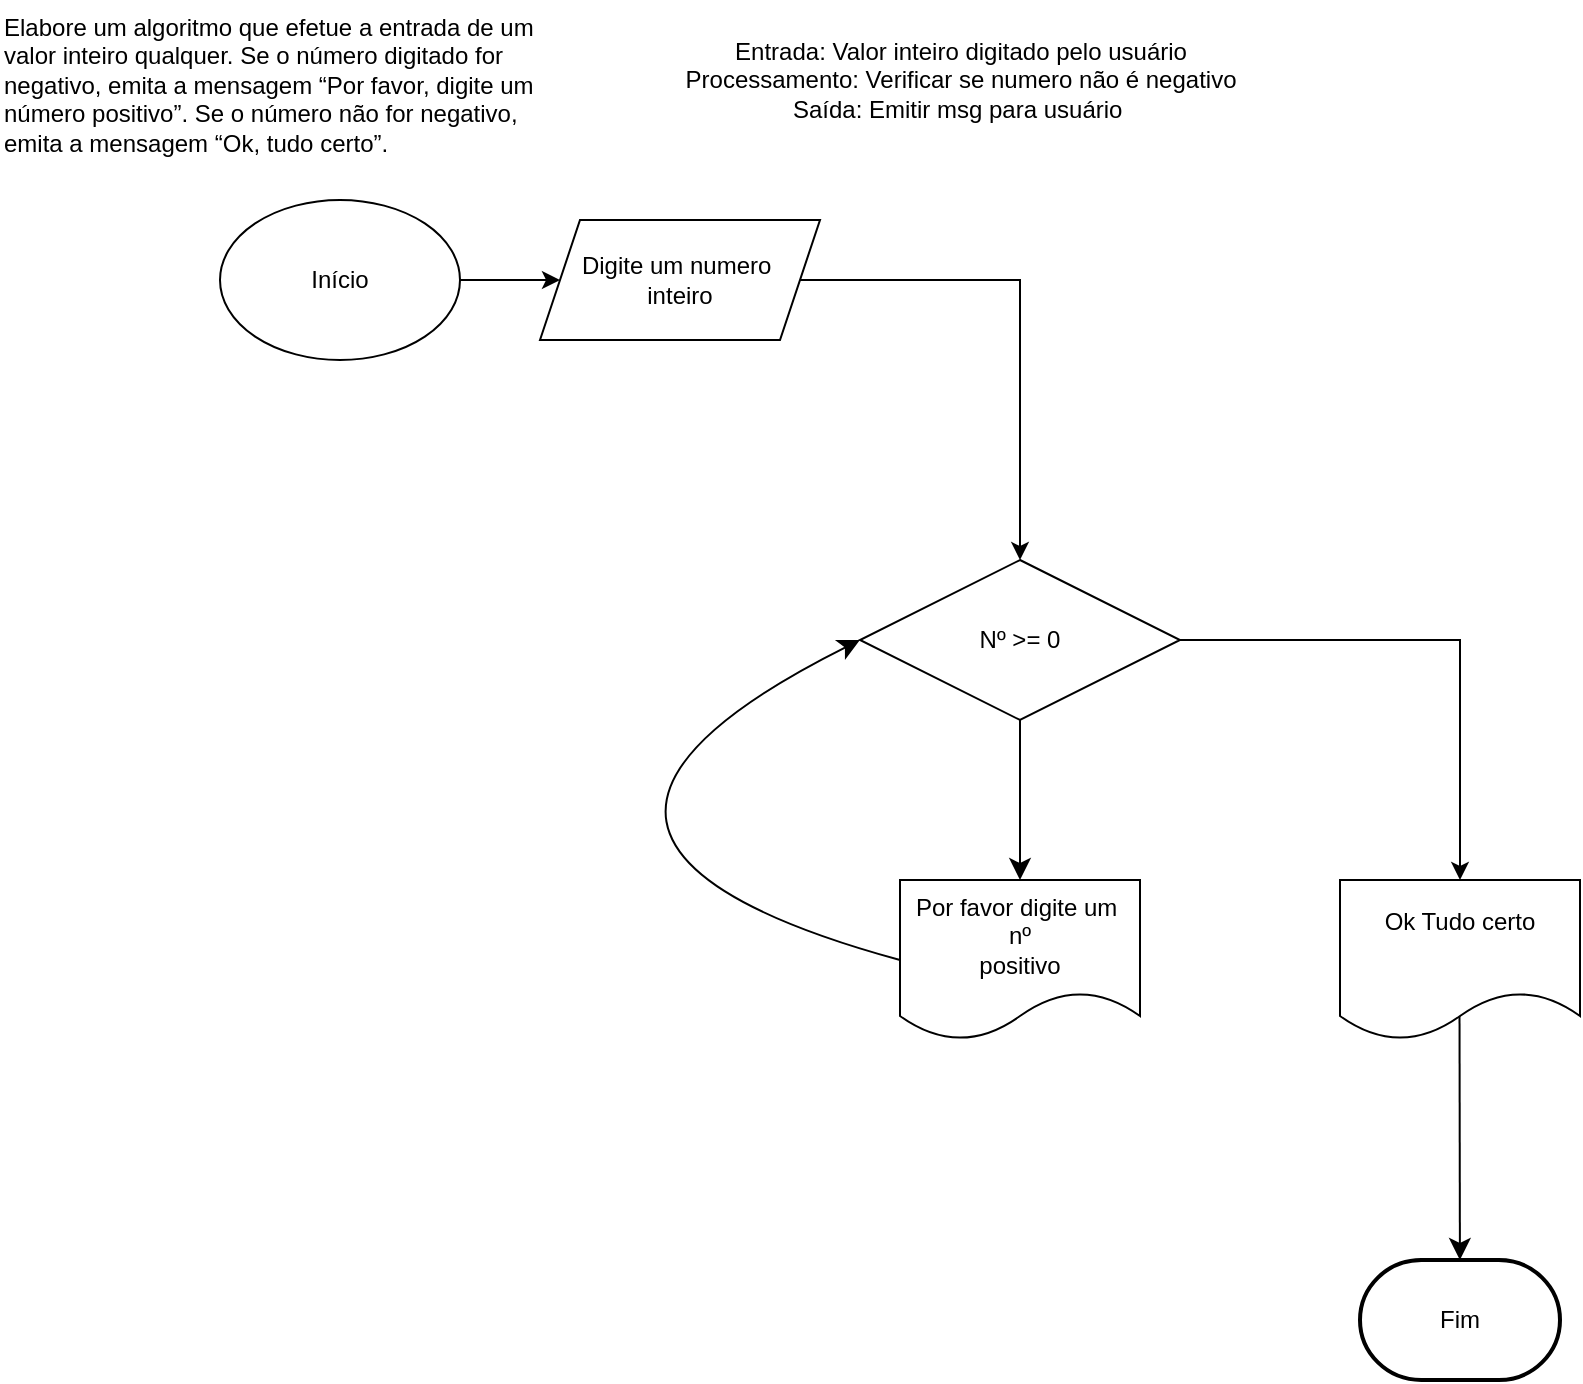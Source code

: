 <mxfile version="28.1.1">
  <diagram name="Página-1" id="nPExk2-JKVzAiHQAk9b7">
    <mxGraphModel dx="1281" dy="586" grid="1" gridSize="10" guides="1" tooltips="1" connect="1" arrows="1" fold="1" page="1" pageScale="1" pageWidth="827" pageHeight="1169" math="0" shadow="0">
      <root>
        <mxCell id="0" />
        <mxCell id="1" parent="0" />
        <mxCell id="CL-8wDbEtzrquw9WDNBZ-1" value="Elabore um algoritmo que efetue a entrada de um &#xa;valor inteiro qualquer. Se o número digitado for &#xa;negativo, emita a mensagem “Por favor, digite um &#xa;número positivo”. Se o número não for negativo, &#xa;emita a mensagem “Ok, tudo certo”." style="text;whiteSpace=wrap;html=1;" vertex="1" parent="1">
          <mxGeometry x="10" y="20" width="300" height="100" as="geometry" />
        </mxCell>
        <mxCell id="CL-8wDbEtzrquw9WDNBZ-2" value="Entrada: Valor inteiro digitado pelo usuário&lt;div&gt;Processamento: Verificar se numero não é negativo&lt;/div&gt;&lt;div&gt;Saída: Emitir msg para usuário&amp;nbsp;&lt;/div&gt;" style="text;html=1;align=center;verticalAlign=middle;resizable=0;points=[];autosize=1;strokeColor=none;fillColor=none;" vertex="1" parent="1">
          <mxGeometry x="340" y="30" width="300" height="60" as="geometry" />
        </mxCell>
        <mxCell id="CL-8wDbEtzrquw9WDNBZ-3" style="edgeStyle=orthogonalEdgeStyle;rounded=0;orthogonalLoop=1;jettySize=auto;html=1;" edge="1" parent="1" source="CL-8wDbEtzrquw9WDNBZ-4" target="CL-8wDbEtzrquw9WDNBZ-6">
          <mxGeometry relative="1" as="geometry" />
        </mxCell>
        <mxCell id="CL-8wDbEtzrquw9WDNBZ-4" value="Início" style="ellipse;whiteSpace=wrap;html=1;" vertex="1" parent="1">
          <mxGeometry x="120" y="120" width="120" height="80" as="geometry" />
        </mxCell>
        <mxCell id="CL-8wDbEtzrquw9WDNBZ-5" value="" style="edgeStyle=orthogonalEdgeStyle;rounded=0;orthogonalLoop=1;jettySize=auto;html=1;" edge="1" parent="1" source="CL-8wDbEtzrquw9WDNBZ-6" target="CL-8wDbEtzrquw9WDNBZ-10">
          <mxGeometry relative="1" as="geometry" />
        </mxCell>
        <mxCell id="CL-8wDbEtzrquw9WDNBZ-6" value="Digite um numero&amp;nbsp;&lt;div&gt;inteiro&lt;/div&gt;" style="shape=parallelogram;perimeter=parallelogramPerimeter;whiteSpace=wrap;html=1;fixedSize=1;" vertex="1" parent="1">
          <mxGeometry x="280" y="130" width="140" height="60" as="geometry" />
        </mxCell>
        <mxCell id="CL-8wDbEtzrquw9WDNBZ-9" style="edgeStyle=orthogonalEdgeStyle;rounded=0;orthogonalLoop=1;jettySize=auto;html=1;" edge="1" parent="1" source="CL-8wDbEtzrquw9WDNBZ-10" target="CL-8wDbEtzrquw9WDNBZ-12">
          <mxGeometry relative="1" as="geometry" />
        </mxCell>
        <mxCell id="CL-8wDbEtzrquw9WDNBZ-16" value="" style="edgeStyle=none;curved=1;rounded=0;orthogonalLoop=1;jettySize=auto;html=1;fontSize=12;startSize=8;endSize=8;" edge="1" parent="1" source="CL-8wDbEtzrquw9WDNBZ-10" target="CL-8wDbEtzrquw9WDNBZ-15">
          <mxGeometry relative="1" as="geometry" />
        </mxCell>
        <mxCell id="CL-8wDbEtzrquw9WDNBZ-10" value="Nº &amp;gt;= 0" style="rhombus;whiteSpace=wrap;html=1;" vertex="1" parent="1">
          <mxGeometry x="440" y="300" width="160" height="80" as="geometry" />
        </mxCell>
        <mxCell id="CL-8wDbEtzrquw9WDNBZ-14" style="edgeStyle=none;curved=1;rounded=0;orthogonalLoop=1;jettySize=auto;html=1;fontSize=12;startSize=8;endSize=8;exitX=0.498;exitY=0.85;exitDx=0;exitDy=0;exitPerimeter=0;" edge="1" parent="1" source="CL-8wDbEtzrquw9WDNBZ-12" target="CL-8wDbEtzrquw9WDNBZ-13">
          <mxGeometry relative="1" as="geometry" />
        </mxCell>
        <mxCell id="CL-8wDbEtzrquw9WDNBZ-12" value="Ok Tudo certo&lt;div&gt;&lt;br&gt;&lt;/div&gt;" style="shape=document;whiteSpace=wrap;html=1;boundedLbl=1;" vertex="1" parent="1">
          <mxGeometry x="680" y="460" width="120" height="80" as="geometry" />
        </mxCell>
        <mxCell id="CL-8wDbEtzrquw9WDNBZ-13" value="Fim" style="strokeWidth=2;html=1;shape=mxgraph.flowchart.terminator;whiteSpace=wrap;" vertex="1" parent="1">
          <mxGeometry x="690" y="650" width="100" height="60" as="geometry" />
        </mxCell>
        <mxCell id="CL-8wDbEtzrquw9WDNBZ-18" style="edgeStyle=none;curved=1;rounded=0;orthogonalLoop=1;jettySize=auto;html=1;entryX=0;entryY=0.5;entryDx=0;entryDy=0;fontSize=12;startSize=8;endSize=8;exitX=0;exitY=0.5;exitDx=0;exitDy=0;" edge="1" parent="1" source="CL-8wDbEtzrquw9WDNBZ-15" target="CL-8wDbEtzrquw9WDNBZ-10">
          <mxGeometry relative="1" as="geometry">
            <Array as="points">
              <mxPoint x="240" y="440" />
            </Array>
          </mxGeometry>
        </mxCell>
        <mxCell id="CL-8wDbEtzrquw9WDNBZ-15" value="Por favor digite um&amp;nbsp;&lt;div&gt;nº&lt;/div&gt;&lt;div&gt;positivo&lt;/div&gt;" style="shape=document;whiteSpace=wrap;html=1;boundedLbl=1;" vertex="1" parent="1">
          <mxGeometry x="460" y="460" width="120" height="80" as="geometry" />
        </mxCell>
      </root>
    </mxGraphModel>
  </diagram>
</mxfile>

